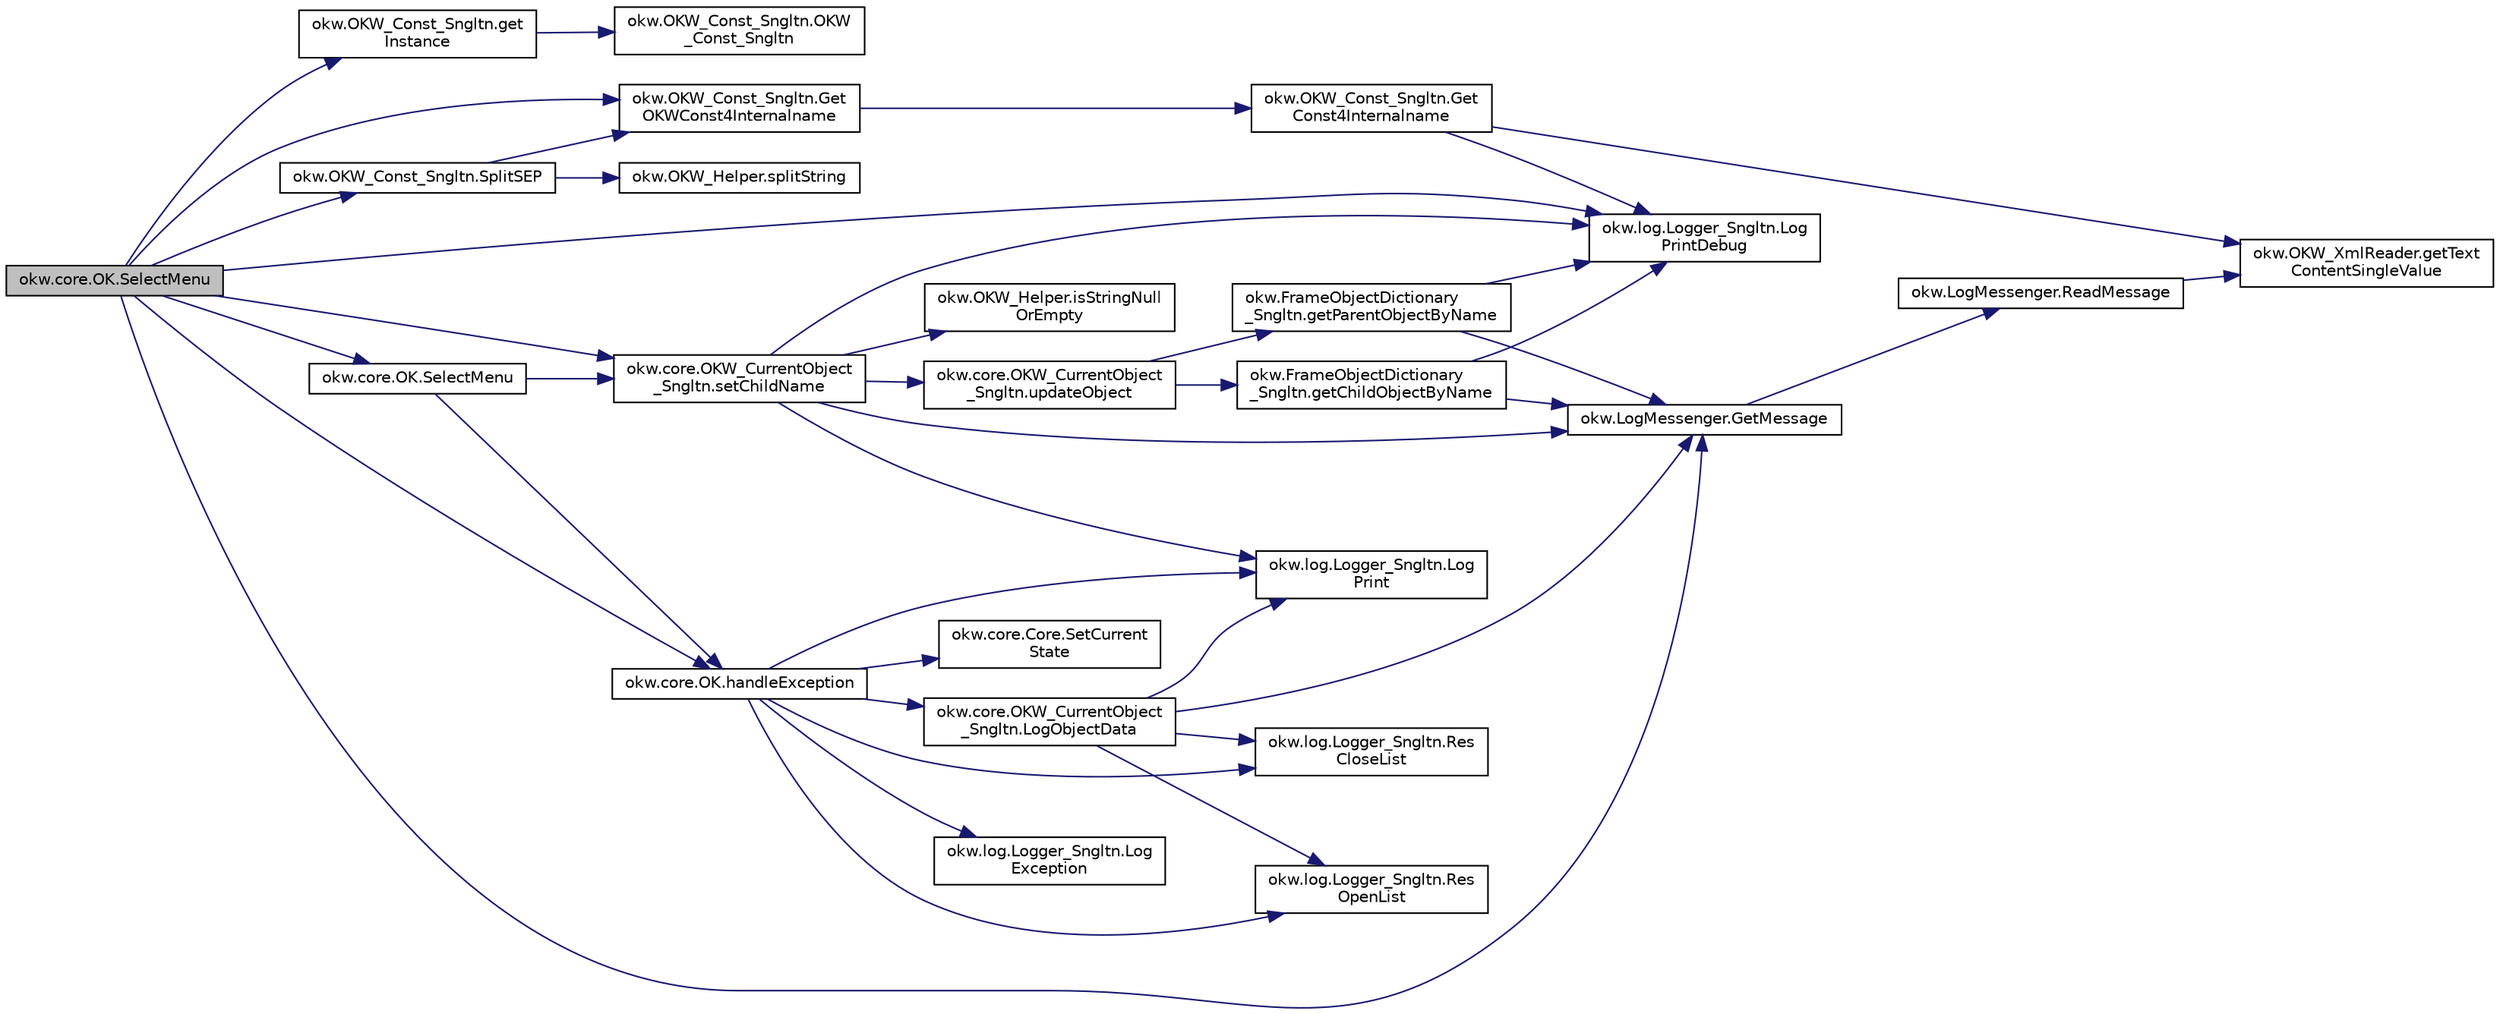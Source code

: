 digraph "okw.core.OK.SelectMenu"
{
 // INTERACTIVE_SVG=YES
 // LATEX_PDF_SIZE
  edge [fontname="Helvetica",fontsize="10",labelfontname="Helvetica",labelfontsize="10"];
  node [fontname="Helvetica",fontsize="10",shape=record];
  rankdir="LR";
  Node676 [label="okw.core.OK.SelectMenu",height=0.2,width=0.4,color="black", fillcolor="grey75", style="filled", fontcolor="black",tooltip="Wählt den gegebenen Menüeintrag aus."];
  Node676 -> Node677 [color="midnightblue",fontsize="10",style="solid",fontname="Helvetica"];
  Node677 [label="okw.OKW_Const_Sngltn.get\lInstance",height=0.2,width=0.4,color="black", fillcolor="white", style="filled",URL="$classokw_1_1_o_k_w___const___sngltn.html#afdb8f095b58cbd870dbb8eb353e3b0bf",tooltip="Holt die einzige Instanz dieser Klasse."];
  Node677 -> Node678 [color="midnightblue",fontsize="10",style="solid",fontname="Helvetica"];
  Node678 [label="okw.OKW_Const_Sngltn.OKW\l_Const_Sngltn",height=0.2,width=0.4,color="black", fillcolor="white", style="filled",URL="$classokw_1_1_o_k_w___const___sngltn.html#a8404c43fc549df30d37c369c7d6e89ae",tooltip="Privater Konstruktor ohne Parameter im Entwurfsmuster Singelton initialisiert die Klasse OKW_Const."];
  Node676 -> Node679 [color="midnightblue",fontsize="10",style="solid",fontname="Helvetica"];
  Node679 [label="okw.OKW_Const_Sngltn.Get\lOKWConst4Internalname",height=0.2,width=0.4,color="black", fillcolor="white", style="filled",URL="$classokw_1_1_o_k_w___const___sngltn.html#a02c05c79f7ea6e862a81a64ce23941fd",tooltip="Methode ermittelt für Internalname und der aktuell eingestellten Sprache den Wert für OKWConst."];
  Node679 -> Node680 [color="midnightblue",fontsize="10",style="solid",fontname="Helvetica"];
  Node680 [label="okw.OKW_Const_Sngltn.Get\lConst4Internalname",height=0.2,width=0.4,color="black", fillcolor="white", style="filled",URL="$classokw_1_1_o_k_w___const___sngltn.html#a51cde06bf07e855ba4d69ff36b9a27f7",tooltip="Methode ermittelt für Internalname und der aktuell eingestellten Sprache den Wert für Const."];
  Node680 -> Node681 [color="midnightblue",fontsize="10",style="solid",fontname="Helvetica"];
  Node681 [label="okw.log.Logger_Sngltn.Log\lPrintDebug",height=0.2,width=0.4,color="black", fillcolor="white", style="filled",URL="$classokw_1_1log_1_1_logger___sngltn.html#a313f97c79ba4662d9daaf7f537dd02f4",tooltip="Loggt eine Nachricht."];
  Node680 -> Node682 [color="midnightblue",fontsize="10",style="solid",fontname="Helvetica"];
  Node682 [label="okw.OKW_XmlReader.getText\lContentSingleValue",height=0.2,width=0.4,color="black", fillcolor="white", style="filled",URL="$classokw_1_1_o_k_w___xml_reader.html#ab920b5335a2e1429c14cc5f8e79f39eb",tooltip="Lies den TextContent eines Tag."];
  Node676 -> Node681 [color="midnightblue",fontsize="10",style="solid",fontname="Helvetica"];
  Node676 -> Node683 [color="midnightblue",fontsize="10",style="solid",fontname="Helvetica"];
  Node683 [label="okw.LogMessenger.GetMessage",height=0.2,width=0.4,color="black", fillcolor="white", style="filled",URL="$classokw_1_1_log_messenger.html#af225d1f037d47b3b085175c09d78bdd2",tooltip="Holt die Log-Meldung für MethodeNmae/Textkey ohne weitere Parameter."];
  Node683 -> Node684 [color="midnightblue",fontsize="10",style="solid",fontname="Helvetica"];
  Node684 [label="okw.LogMessenger.ReadMessage",height=0.2,width=0.4,color="black", fillcolor="white", style="filled",URL="$classokw_1_1_log_messenger.html#a530cd6ab82ec82a04206a2e976ec06e3",tooltip="Interne Kernfunktion holt die Log-Meldung mit Platzhaltern aus der XML-Datei."];
  Node684 -> Node682 [color="midnightblue",fontsize="10",style="solid",fontname="Helvetica"];
  Node676 -> Node685 [color="midnightblue",fontsize="10",style="solid",fontname="Helvetica"];
  Node685 [label="okw.OKW_Const_Sngltn.SplitSEP",height=0.2,width=0.4,color="black", fillcolor="white", style="filled",URL="$classokw_1_1_o_k_w___const___sngltn.html#a3851ae4f27e2ae512749767b86b3fc13",tooltip="Methode trennt einen String und wandelt diesen in einen ListString um."];
  Node685 -> Node686 [color="midnightblue",fontsize="10",style="solid",fontname="Helvetica"];
  Node686 [label="okw.OKW_Helper.splitString",height=0.2,width=0.4,color="black", fillcolor="white", style="filled",URL="$classokw_1_1_o_k_w___helper.html#a268ba5b6db697acd241f3ebea12c4194",tooltip="Splittet einen String am angegebenen Separator auf."];
  Node685 -> Node679 [color="midnightblue",fontsize="10",style="solid",fontname="Helvetica"];
  Node676 -> Node687 [color="midnightblue",fontsize="10",style="solid",fontname="Helvetica"];
  Node687 [label="okw.core.OKW_CurrentObject\l_Sngltn.setChildName",height=0.2,width=0.4,color="black", fillcolor="white", style="filled",URL="$classokw_1_1core_1_1_o_k_w___current_object___sngltn.html#a461fa1ff29f4bc4a9798707ea7b71849",tooltip="Setzt das Kindobjekt."];
  Node687 -> Node681 [color="midnightblue",fontsize="10",style="solid",fontname="Helvetica"];
  Node687 -> Node683 [color="midnightblue",fontsize="10",style="solid",fontname="Helvetica"];
  Node687 -> Node688 [color="midnightblue",fontsize="10",style="solid",fontname="Helvetica"];
  Node688 [label="okw.OKW_Helper.isStringNull\lOrEmpty",height=0.2,width=0.4,color="black", fillcolor="white", style="filled",URL="$classokw_1_1_o_k_w___helper.html#a3a7ba0f42b29adf70574830688e72e4a",tooltip="Prüft ob der gegeben String fpsStrin null oder leer (\"\") ist."];
  Node687 -> Node689 [color="midnightblue",fontsize="10",style="solid",fontname="Helvetica"];
  Node689 [label="okw.log.Logger_Sngltn.Log\lPrint",height=0.2,width=0.4,color="black", fillcolor="white", style="filled",URL="$classokw_1_1log_1_1_logger___sngltn.html#a8ebceaddd6cc6963ddb8e08c72ea808c",tooltip="LogPrint Function: Prints the values of expressions to the results file."];
  Node687 -> Node690 [color="midnightblue",fontsize="10",style="solid",fontname="Helvetica"];
  Node690 [label="okw.core.OKW_CurrentObject\l_Sngltn.updateObject",height=0.2,width=0.4,color="black", fillcolor="white", style="filled",URL="$classokw_1_1core_1_1_o_k_w___current_object___sngltn.html#a51204f2563ba8defb737da6653705819",tooltip="Methode aktualisert zwei Werte:"];
  Node690 -> Node691 [color="midnightblue",fontsize="10",style="solid",fontname="Helvetica"];
  Node691 [label="okw.FrameObjectDictionary\l_Sngltn.getParentObjectByName",height=0.2,width=0.4,color="black", fillcolor="white", style="filled",URL="$classokw_1_1_frame_object_dictionary___sngltn.html#aeec07d71cbebe71ec3ec4d27e86d6c5c",tooltip="Die Methode liefert das Frame-Object des gegebenen FN eines Fensterobjektes zurück."];
  Node691 -> Node681 [color="midnightblue",fontsize="10",style="solid",fontname="Helvetica"];
  Node691 -> Node683 [color="midnightblue",fontsize="10",style="solid",fontname="Helvetica"];
  Node690 -> Node692 [color="midnightblue",fontsize="10",style="solid",fontname="Helvetica"];
  Node692 [label="okw.FrameObjectDictionary\l_Sngltn.getChildObjectByName",height=0.2,width=0.4,color="black", fillcolor="white", style="filled",URL="$classokw_1_1_frame_object_dictionary___sngltn.html#a0a71734828093357dfc88b5fa242e361",tooltip="Die Methode liefert das Objekt des gegebenen Kindobjekttests zurück."];
  Node692 -> Node681 [color="midnightblue",fontsize="10",style="solid",fontname="Helvetica"];
  Node692 -> Node683 [color="midnightblue",fontsize="10",style="solid",fontname="Helvetica"];
  Node676 -> Node693 [color="midnightblue",fontsize="10",style="solid",fontname="Helvetica"];
  Node693 [label="okw.core.OK.SelectMenu",height=0.2,width=0.4,color="black", fillcolor="white", style="filled",URL="$classokw_1_1core_1_1_o_k.html#ae30b70ea446f3a58022a617177d0bcb6",tooltip="Wählt den gegebenen Menü-Eintrag aus."];
  Node693 -> Node687 [color="midnightblue",fontsize="10",style="solid",fontname="Helvetica"];
  Node693 -> Node694 [color="midnightblue",fontsize="10",style="solid",fontname="Helvetica"];
  Node694 [label="okw.core.OK.handleException",height=0.2,width=0.4,color="black", fillcolor="white", style="filled",URL="$classokw_1_1core_1_1_o_k.html#a5a6db6a457bcb71c893f5d4eb615b2b7",tooltip="Zentrale Exception-Behandlung."];
  Node694 -> Node689 [color="midnightblue",fontsize="10",style="solid",fontname="Helvetica"];
  Node694 -> Node695 [color="midnightblue",fontsize="10",style="solid",fontname="Helvetica"];
  Node695 [label="okw.log.Logger_Sngltn.Log\lException",height=0.2,width=0.4,color="black", fillcolor="white", style="filled",URL="$classokw_1_1log_1_1_logger___sngltn.html#aa29d396a2b9df1ac57079d777c548181",tooltip="LogException Function: Logs a Script Exception to the results file."];
  Node694 -> Node696 [color="midnightblue",fontsize="10",style="solid",fontname="Helvetica"];
  Node696 [label="okw.log.Logger_Sngltn.Res\lOpenList",height=0.2,width=0.4,color="black", fillcolor="white", style="filled",URL="$classokw_1_1log_1_1_logger___sngltn.html#ab4fc711bb4c754f251372ff3b14ab9c9",tooltip="Creates a new hierarchical level in the results file."];
  Node694 -> Node697 [color="midnightblue",fontsize="10",style="solid",fontname="Helvetica"];
  Node697 [label="okw.log.Logger_Sngltn.Res\lCloseList",height=0.2,width=0.4,color="black", fillcolor="white", style="filled",URL="$classokw_1_1log_1_1_logger___sngltn.html#a9b54104f7e0b4c0a473877b19dfaed56",tooltip="Closes a hierarchical level in the results file that was opened with ResOpenList."];
  Node694 -> Node698 [color="midnightblue",fontsize="10",style="solid",fontname="Helvetica"];
  Node698 [label="okw.core.OKW_CurrentObject\l_Sngltn.LogObjectData",height=0.2,width=0.4,color="black", fillcolor="white", style="filled",URL="$classokw_1_1core_1_1_o_k_w___current_object___sngltn.html#a01b48f2c86a2f91909143ee9063dfd86",tooltip="Methode gibt alle wichtigen Informationen zum aktuellen Objekt aus."];
  Node698 -> Node696 [color="midnightblue",fontsize="10",style="solid",fontname="Helvetica"];
  Node698 -> Node689 [color="midnightblue",fontsize="10",style="solid",fontname="Helvetica"];
  Node698 -> Node683 [color="midnightblue",fontsize="10",style="solid",fontname="Helvetica"];
  Node698 -> Node697 [color="midnightblue",fontsize="10",style="solid",fontname="Helvetica"];
  Node694 -> Node699 [color="midnightblue",fontsize="10",style="solid",fontname="Helvetica"];
  Node699 [label="okw.core.Core.SetCurrent\lState",height=0.2,width=0.4,color="black", fillcolor="white", style="filled",URL="$classokw_1_1core_1_1_core.html#aafe6e3d88e810dabf350b37058d4af97",tooltip="Setter zum Setzen des aktuellen Zustandes."];
  Node676 -> Node694 [color="midnightblue",fontsize="10",style="solid",fontname="Helvetica"];
}
